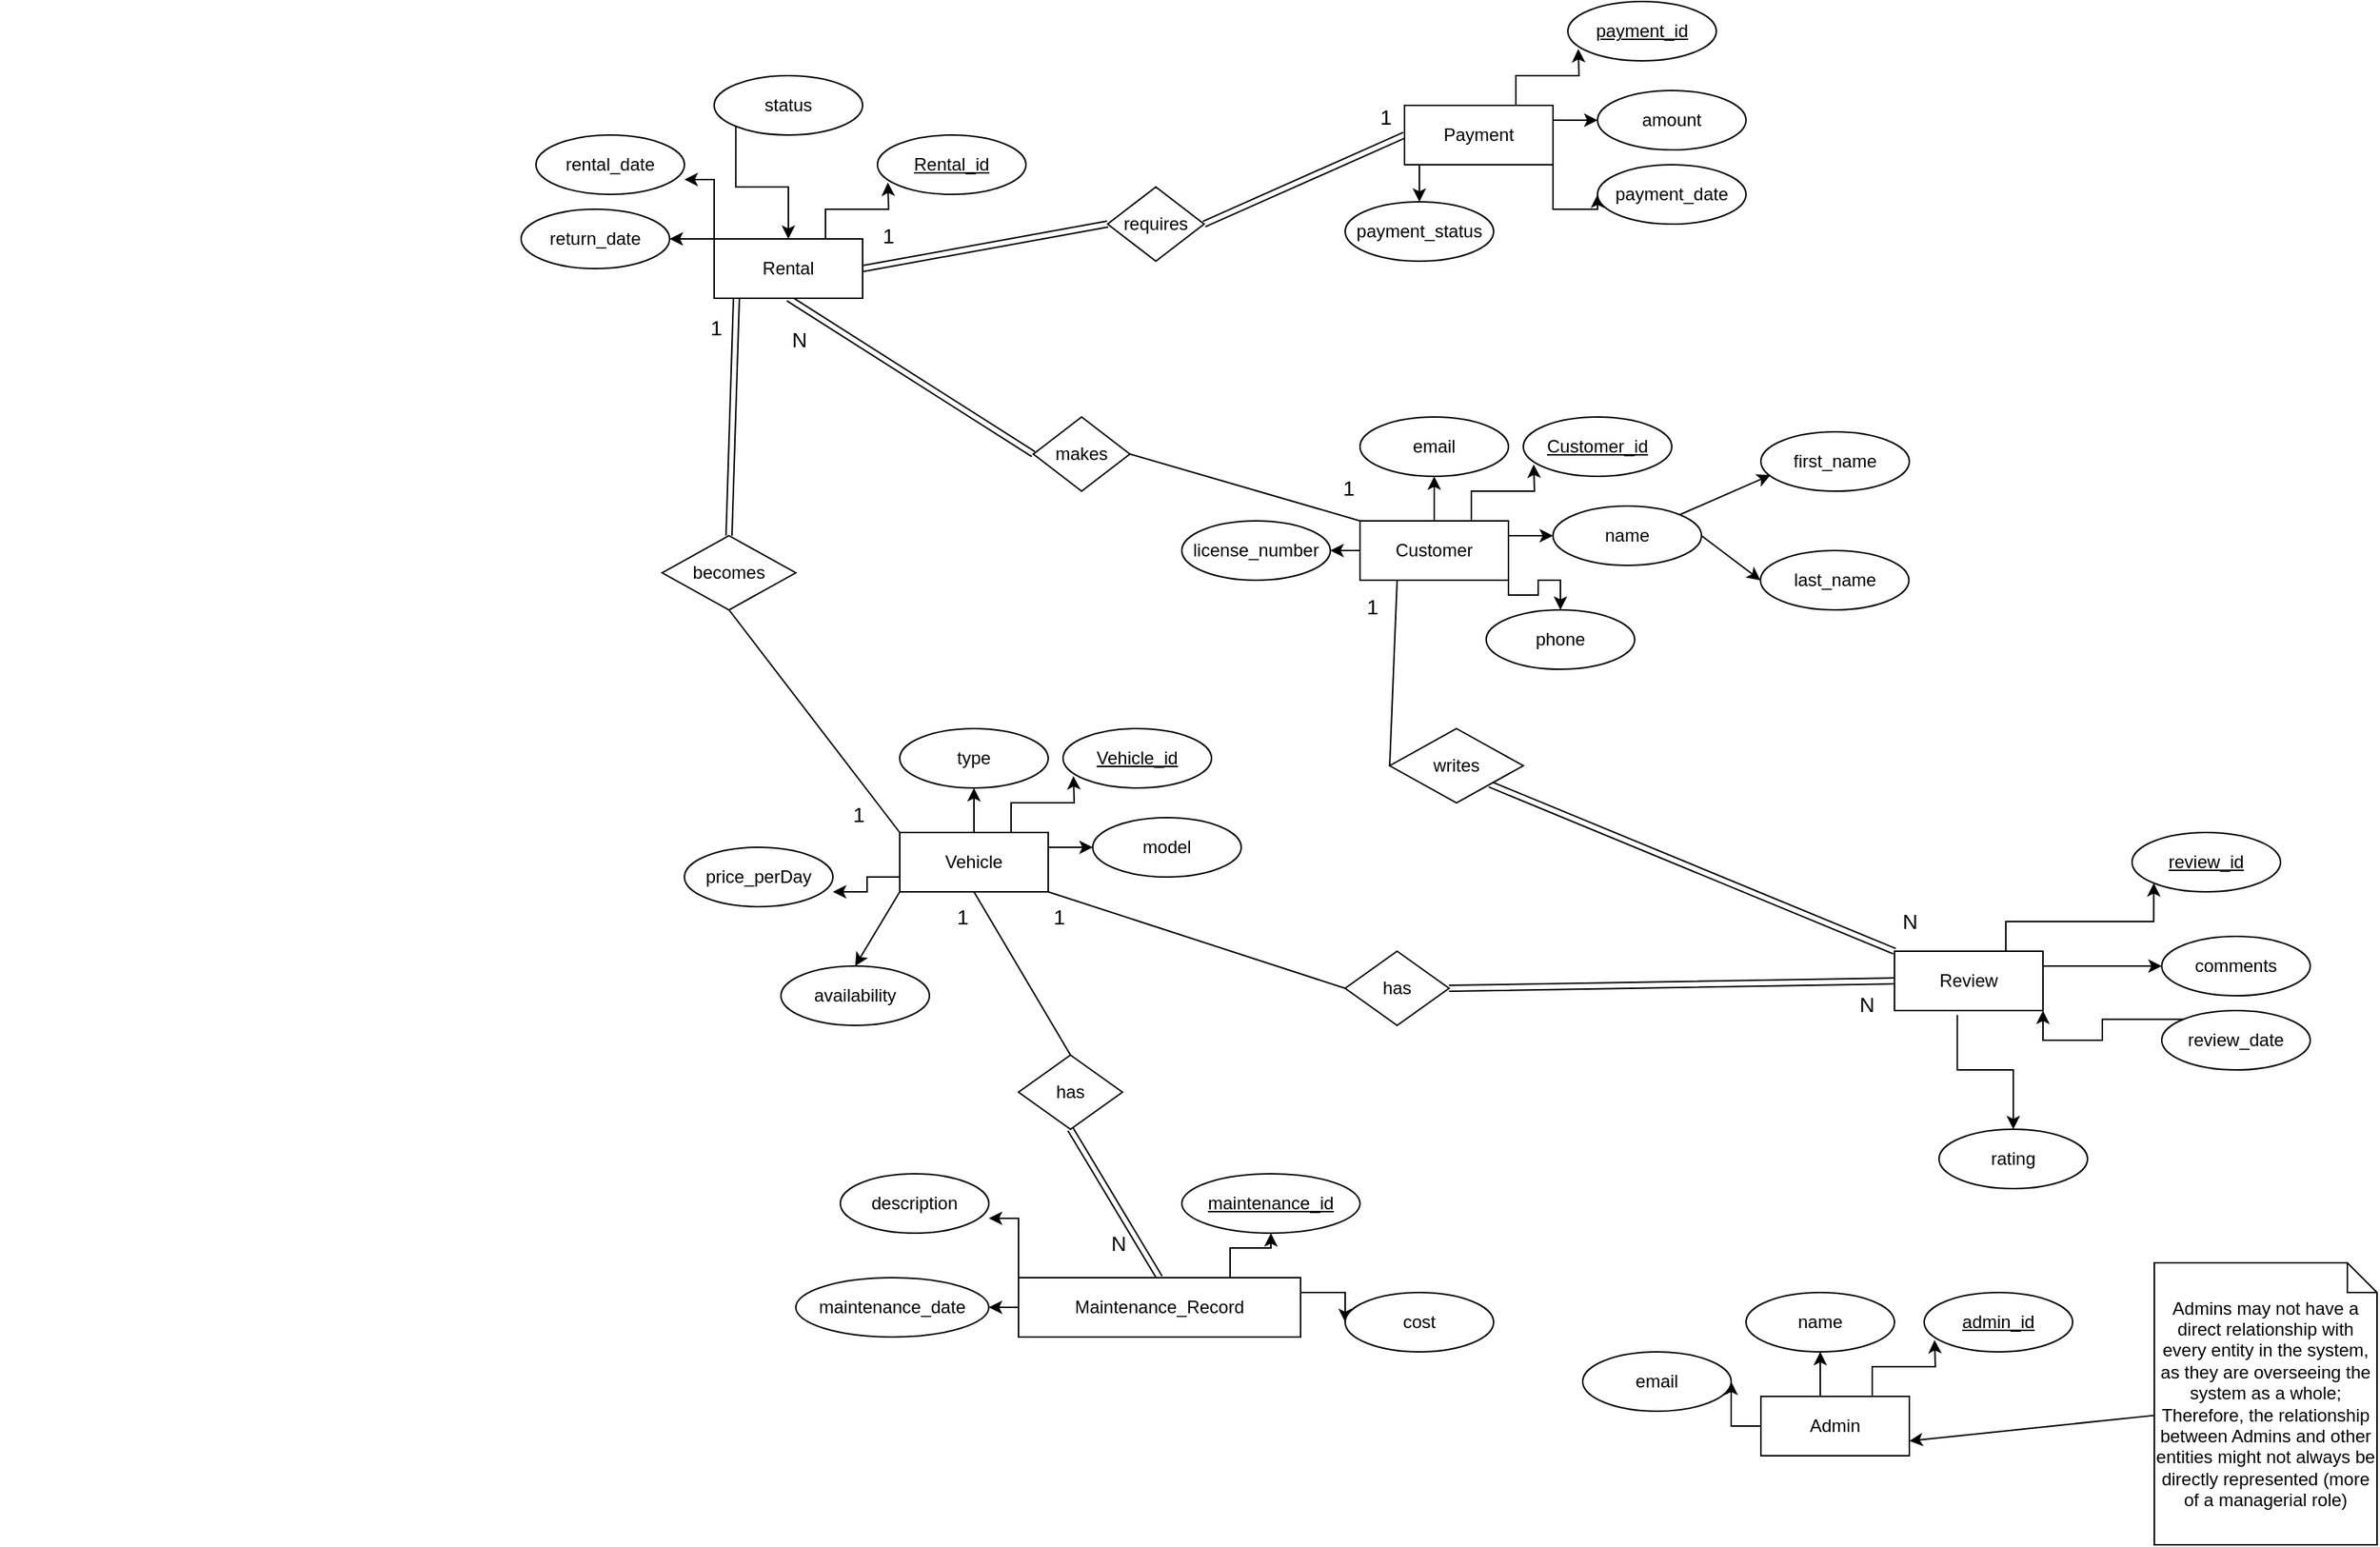 <mxfile version="26.1.1">
  <diagram name="Page-1" id="ABr5xjAA7cEfZj-Z7aBG">
    <mxGraphModel dx="4940" dy="1250" grid="1" gridSize="10" guides="1" tooltips="1" connect="1" arrows="1" fold="1" page="1" pageScale="1" pageWidth="850" pageHeight="1100" math="0" shadow="0">
      <root>
        <mxCell id="0" />
        <mxCell id="1" parent="0" />
        <mxCell id="zhDVDcsRZHDaqXmxdzjK-7" style="edgeStyle=orthogonalEdgeStyle;rounded=0;orthogonalLoop=1;jettySize=auto;html=1;exitX=0.5;exitY=0;exitDx=0;exitDy=0;entryX=0.5;entryY=1;entryDx=0;entryDy=0;" parent="1" source="zhDVDcsRZHDaqXmxdzjK-1" target="zhDVDcsRZHDaqXmxdzjK-6" edge="1">
          <mxGeometry relative="1" as="geometry" />
        </mxCell>
        <mxCell id="zhDVDcsRZHDaqXmxdzjK-15" style="edgeStyle=orthogonalEdgeStyle;rounded=0;orthogonalLoop=1;jettySize=auto;html=1;exitX=1;exitY=0.25;exitDx=0;exitDy=0;entryX=0;entryY=0.5;entryDx=0;entryDy=0;" parent="1" source="zhDVDcsRZHDaqXmxdzjK-1" target="zhDVDcsRZHDaqXmxdzjK-12" edge="1">
          <mxGeometry relative="1" as="geometry" />
        </mxCell>
        <mxCell id="zhDVDcsRZHDaqXmxdzjK-17" style="edgeStyle=orthogonalEdgeStyle;rounded=0;orthogonalLoop=1;jettySize=auto;html=1;exitX=0;exitY=0.5;exitDx=0;exitDy=0;entryX=1;entryY=0.5;entryDx=0;entryDy=0;" parent="1" source="zhDVDcsRZHDaqXmxdzjK-1" target="zhDVDcsRZHDaqXmxdzjK-11" edge="1">
          <mxGeometry relative="1" as="geometry" />
        </mxCell>
        <mxCell id="zhDVDcsRZHDaqXmxdzjK-120" style="edgeStyle=none;shape=link;rounded=0;orthogonalLoop=1;jettySize=auto;html=1;exitX=0;exitY=0.5;exitDx=0;exitDy=0;entryX=0.5;entryY=1;entryDx=0;entryDy=0;" parent="1" source="zhDVDcsRZHDaqXmxdzjK-119" target="zhDVDcsRZHDaqXmxdzjK-35" edge="1">
          <mxGeometry relative="1" as="geometry">
            <mxPoint x="-1125" y="362.5" as="sourcePoint" />
            <mxPoint x="-1305" y="317.5" as="targetPoint" />
          </mxGeometry>
        </mxCell>
        <mxCell id="F4mkgwglumCULatL_r5w-4" style="edgeStyle=orthogonalEdgeStyle;rounded=0;orthogonalLoop=1;jettySize=auto;html=1;exitX=1;exitY=1;exitDx=0;exitDy=0;entryX=0.5;entryY=0;entryDx=0;entryDy=0;" edge="1" parent="1" source="zhDVDcsRZHDaqXmxdzjK-1" target="zhDVDcsRZHDaqXmxdzjK-9">
          <mxGeometry relative="1" as="geometry">
            <Array as="points">
              <mxPoint x="-765" y="440" />
              <mxPoint x="-745" y="440" />
              <mxPoint x="-745" y="430" />
              <mxPoint x="-730" y="430" />
            </Array>
          </mxGeometry>
        </mxCell>
        <mxCell id="zhDVDcsRZHDaqXmxdzjK-1" value="Customer" style="whiteSpace=wrap;html=1;align=center;" parent="1" vertex="1">
          <mxGeometry x="-865" y="390" width="100" height="40" as="geometry" />
        </mxCell>
        <mxCell id="zhDVDcsRZHDaqXmxdzjK-6" value="email" style="ellipse;whiteSpace=wrap;html=1;align=center;" parent="1" vertex="1">
          <mxGeometry x="-865" y="320" width="100" height="40" as="geometry" />
        </mxCell>
        <mxCell id="zhDVDcsRZHDaqXmxdzjK-9" value="phone" style="ellipse;whiteSpace=wrap;html=1;align=center;" parent="1" vertex="1">
          <mxGeometry x="-780" y="450" width="100" height="40" as="geometry" />
        </mxCell>
        <mxCell id="zhDVDcsRZHDaqXmxdzjK-11" value="license_number" style="ellipse;whiteSpace=wrap;html=1;align=center;" parent="1" vertex="1">
          <mxGeometry x="-985" y="390" width="100" height="40" as="geometry" />
        </mxCell>
        <mxCell id="zhDVDcsRZHDaqXmxdzjK-160" style="rounded=0;orthogonalLoop=1;jettySize=auto;html=1;exitX=1;exitY=0.5;exitDx=0;exitDy=0;entryX=0;entryY=0.5;entryDx=0;entryDy=0;" parent="1" source="zhDVDcsRZHDaqXmxdzjK-12" target="zhDVDcsRZHDaqXmxdzjK-158" edge="1">
          <mxGeometry relative="1" as="geometry" />
        </mxCell>
        <mxCell id="zhDVDcsRZHDaqXmxdzjK-12" value="name" style="ellipse;whiteSpace=wrap;html=1;align=center;" parent="1" vertex="1">
          <mxGeometry x="-735" y="380" width="100" height="40" as="geometry" />
        </mxCell>
        <mxCell id="zhDVDcsRZHDaqXmxdzjK-14" style="edgeStyle=orthogonalEdgeStyle;rounded=0;orthogonalLoop=1;jettySize=auto;html=1;exitX=0.75;exitY=0;exitDx=0;exitDy=0;entryX=0.07;entryY=0.8;entryDx=0;entryDy=0;entryPerimeter=0;" parent="1" source="zhDVDcsRZHDaqXmxdzjK-1" edge="1">
          <mxGeometry relative="1" as="geometry">
            <mxPoint x="-748" y="352" as="targetPoint" />
          </mxGeometry>
        </mxCell>
        <mxCell id="zhDVDcsRZHDaqXmxdzjK-20" value="Customer_id" style="ellipse;whiteSpace=wrap;html=1;align=center;fontStyle=4;" parent="1" vertex="1">
          <mxGeometry x="-755" y="320" width="100" height="40" as="geometry" />
        </mxCell>
        <mxCell id="zhDVDcsRZHDaqXmxdzjK-21" style="edgeStyle=orthogonalEdgeStyle;rounded=0;orthogonalLoop=1;jettySize=auto;html=1;exitX=0.5;exitY=0;exitDx=0;exitDy=0;entryX=0.5;entryY=1;entryDx=0;entryDy=0;" parent="1" source="zhDVDcsRZHDaqXmxdzjK-24" target="zhDVDcsRZHDaqXmxdzjK-25" edge="1">
          <mxGeometry relative="1" as="geometry" />
        </mxCell>
        <mxCell id="zhDVDcsRZHDaqXmxdzjK-22" style="edgeStyle=orthogonalEdgeStyle;rounded=0;orthogonalLoop=1;jettySize=auto;html=1;exitX=1;exitY=0.25;exitDx=0;exitDy=0;entryX=0;entryY=0.5;entryDx=0;entryDy=0;" parent="1" source="zhDVDcsRZHDaqXmxdzjK-24" target="zhDVDcsRZHDaqXmxdzjK-28" edge="1">
          <mxGeometry relative="1" as="geometry" />
        </mxCell>
        <mxCell id="zhDVDcsRZHDaqXmxdzjK-149" style="edgeStyle=none;rounded=0;orthogonalLoop=1;jettySize=auto;html=1;exitX=0;exitY=1;exitDx=0;exitDy=0;entryX=0.5;entryY=0;entryDx=0;entryDy=0;" parent="1" source="zhDVDcsRZHDaqXmxdzjK-24" target="zhDVDcsRZHDaqXmxdzjK-27" edge="1">
          <mxGeometry relative="1" as="geometry" />
        </mxCell>
        <mxCell id="zhDVDcsRZHDaqXmxdzjK-24" value="Vehicle" style="whiteSpace=wrap;html=1;align=center;" parent="1" vertex="1">
          <mxGeometry x="-1175" y="600" width="100" height="40" as="geometry" />
        </mxCell>
        <mxCell id="zhDVDcsRZHDaqXmxdzjK-25" value="type" style="ellipse;whiteSpace=wrap;html=1;align=center;" parent="1" vertex="1">
          <mxGeometry x="-1175" y="530" width="100" height="40" as="geometry" />
        </mxCell>
        <mxCell id="zhDVDcsRZHDaqXmxdzjK-26" value="price_perDay" style="ellipse;whiteSpace=wrap;html=1;align=center;" parent="1" vertex="1">
          <mxGeometry x="-1320" y="610" width="100" height="40" as="geometry" />
        </mxCell>
        <mxCell id="zhDVDcsRZHDaqXmxdzjK-27" value="availability" style="ellipse;whiteSpace=wrap;html=1;align=center;" parent="1" vertex="1">
          <mxGeometry x="-1255" y="690" width="100" height="40" as="geometry" />
        </mxCell>
        <mxCell id="zhDVDcsRZHDaqXmxdzjK-28" value="model" style="ellipse;whiteSpace=wrap;html=1;align=center;" parent="1" vertex="1">
          <mxGeometry x="-1045" y="590" width="100" height="40" as="geometry" />
        </mxCell>
        <mxCell id="zhDVDcsRZHDaqXmxdzjK-29" style="edgeStyle=orthogonalEdgeStyle;rounded=0;orthogonalLoop=1;jettySize=auto;html=1;exitX=0.75;exitY=0;exitDx=0;exitDy=0;entryX=0.07;entryY=0.8;entryDx=0;entryDy=0;entryPerimeter=0;" parent="1" source="zhDVDcsRZHDaqXmxdzjK-24" edge="1">
          <mxGeometry relative="1" as="geometry">
            <mxPoint x="-1058" y="562" as="targetPoint" />
          </mxGeometry>
        </mxCell>
        <mxCell id="zhDVDcsRZHDaqXmxdzjK-30" style="edgeStyle=orthogonalEdgeStyle;rounded=0;orthogonalLoop=1;jettySize=auto;html=1;entryX=1;entryY=0.75;entryDx=0;entryDy=0;entryPerimeter=0;" parent="1" target="zhDVDcsRZHDaqXmxdzjK-26" edge="1">
          <mxGeometry relative="1" as="geometry">
            <mxPoint x="-1175" y="630" as="sourcePoint" />
            <Array as="points">
              <mxPoint x="-1175" y="630" />
              <mxPoint x="-1197" y="630" />
              <mxPoint x="-1197" y="640" />
            </Array>
          </mxGeometry>
        </mxCell>
        <mxCell id="zhDVDcsRZHDaqXmxdzjK-31" value="Vehicle_id" style="ellipse;whiteSpace=wrap;html=1;align=center;fontStyle=4;" parent="1" vertex="1">
          <mxGeometry x="-1065" y="530" width="100" height="40" as="geometry" />
        </mxCell>
        <mxCell id="zhDVDcsRZHDaqXmxdzjK-34" style="edgeStyle=orthogonalEdgeStyle;rounded=0;orthogonalLoop=1;jettySize=auto;html=1;exitX=0;exitY=0;exitDx=0;exitDy=0;entryX=1;entryY=0.5;entryDx=0;entryDy=0;" parent="1" source="zhDVDcsRZHDaqXmxdzjK-35" target="zhDVDcsRZHDaqXmxdzjK-38" edge="1">
          <mxGeometry relative="1" as="geometry" />
        </mxCell>
        <mxCell id="zhDVDcsRZHDaqXmxdzjK-35" value="Rental" style="whiteSpace=wrap;html=1;align=center;" parent="1" vertex="1">
          <mxGeometry x="-1300" y="200" width="100" height="40" as="geometry" />
        </mxCell>
        <mxCell id="zhDVDcsRZHDaqXmxdzjK-37" value="rental_date" style="ellipse;whiteSpace=wrap;html=1;align=center;" parent="1" vertex="1">
          <mxGeometry x="-1420" y="130" width="100" height="40" as="geometry" />
        </mxCell>
        <mxCell id="zhDVDcsRZHDaqXmxdzjK-38" value="return_date" style="ellipse;whiteSpace=wrap;html=1;align=center;" parent="1" vertex="1">
          <mxGeometry x="-1430" y="180" width="100" height="40" as="geometry" />
        </mxCell>
        <mxCell id="zhDVDcsRZHDaqXmxdzjK-40" style="edgeStyle=orthogonalEdgeStyle;rounded=0;orthogonalLoop=1;jettySize=auto;html=1;exitX=0.75;exitY=0;exitDx=0;exitDy=0;entryX=0.07;entryY=0.8;entryDx=0;entryDy=0;entryPerimeter=0;" parent="1" source="zhDVDcsRZHDaqXmxdzjK-35" edge="1">
          <mxGeometry relative="1" as="geometry">
            <mxPoint x="-1183" y="162" as="targetPoint" />
          </mxGeometry>
        </mxCell>
        <mxCell id="zhDVDcsRZHDaqXmxdzjK-41" style="edgeStyle=orthogonalEdgeStyle;rounded=0;orthogonalLoop=1;jettySize=auto;html=1;exitX=0;exitY=0;exitDx=0;exitDy=0;entryX=1;entryY=0.75;entryDx=0;entryDy=0;entryPerimeter=0;" parent="1" source="zhDVDcsRZHDaqXmxdzjK-35" target="zhDVDcsRZHDaqXmxdzjK-37" edge="1">
          <mxGeometry relative="1" as="geometry" />
        </mxCell>
        <mxCell id="zhDVDcsRZHDaqXmxdzjK-42" value="Rental&lt;span style=&quot;background-color: transparent; color: light-dark(rgb(0, 0, 0), rgb(255, 255, 255));&quot;&gt;_id&lt;/span&gt;" style="ellipse;whiteSpace=wrap;html=1;align=center;fontStyle=4;" parent="1" vertex="1">
          <mxGeometry x="-1190" y="130" width="100" height="40" as="geometry" />
        </mxCell>
        <mxCell id="zhDVDcsRZHDaqXmxdzjK-44" style="edgeStyle=orthogonalEdgeStyle;rounded=0;orthogonalLoop=1;jettySize=auto;html=1;exitX=0;exitY=0;exitDx=0;exitDy=0;entryX=0.5;entryY=0;entryDx=0;entryDy=0;" parent="1" source="zhDVDcsRZHDaqXmxdzjK-43" target="zhDVDcsRZHDaqXmxdzjK-35" edge="1">
          <mxGeometry relative="1" as="geometry" />
        </mxCell>
        <mxCell id="zhDVDcsRZHDaqXmxdzjK-43" value="status" style="ellipse;whiteSpace=wrap;html=1;align=center;" parent="1" vertex="1">
          <mxGeometry x="-1300" y="90" width="100" height="40" as="geometry" />
        </mxCell>
        <mxCell id="zhDVDcsRZHDaqXmxdzjK-47" style="edgeStyle=orthogonalEdgeStyle;rounded=0;orthogonalLoop=1;jettySize=auto;html=1;exitX=1;exitY=0.25;exitDx=0;exitDy=0;entryX=0;entryY=0.5;entryDx=0;entryDy=0;" parent="1" source="zhDVDcsRZHDaqXmxdzjK-49" target="zhDVDcsRZHDaqXmxdzjK-53" edge="1">
          <mxGeometry relative="1" as="geometry" />
        </mxCell>
        <mxCell id="zhDVDcsRZHDaqXmxdzjK-48" style="edgeStyle=orthogonalEdgeStyle;rounded=0;orthogonalLoop=1;jettySize=auto;html=1;exitX=1;exitY=1;exitDx=0;exitDy=0;entryX=0;entryY=0.5;entryDx=0;entryDy=0;" parent="1" source="zhDVDcsRZHDaqXmxdzjK-49" target="zhDVDcsRZHDaqXmxdzjK-52" edge="1">
          <mxGeometry relative="1" as="geometry">
            <Array as="points">
              <mxPoint x="-735" y="180" />
              <mxPoint x="-705" y="180" />
            </Array>
          </mxGeometry>
        </mxCell>
        <mxCell id="zhDVDcsRZHDaqXmxdzjK-139" style="edgeStyle=none;shape=link;rounded=0;orthogonalLoop=1;jettySize=auto;html=1;exitX=0;exitY=0.5;exitDx=0;exitDy=0;entryX=1;entryY=0.5;entryDx=0;entryDy=0;" parent="1" source="zhDVDcsRZHDaqXmxdzjK-49" target="zhDVDcsRZHDaqXmxdzjK-138" edge="1">
          <mxGeometry relative="1" as="geometry" />
        </mxCell>
        <mxCell id="zhDVDcsRZHDaqXmxdzjK-49" value="Payment" style="whiteSpace=wrap;html=1;align=center;" parent="1" vertex="1">
          <mxGeometry x="-835" y="110" width="100" height="40" as="geometry" />
        </mxCell>
        <mxCell id="zhDVDcsRZHDaqXmxdzjK-51" value="payment_status" style="ellipse;whiteSpace=wrap;html=1;align=center;" parent="1" vertex="1">
          <mxGeometry x="-875" y="175" width="100" height="40" as="geometry" />
        </mxCell>
        <mxCell id="zhDVDcsRZHDaqXmxdzjK-52" value="payment_date" style="ellipse;whiteSpace=wrap;html=1;align=center;" parent="1" vertex="1">
          <mxGeometry x="-705" y="150" width="100" height="40" as="geometry" />
        </mxCell>
        <mxCell id="zhDVDcsRZHDaqXmxdzjK-53" value="amount" style="ellipse;whiteSpace=wrap;html=1;align=center;" parent="1" vertex="1">
          <mxGeometry x="-705" y="100" width="100" height="40" as="geometry" />
        </mxCell>
        <mxCell id="zhDVDcsRZHDaqXmxdzjK-54" style="edgeStyle=orthogonalEdgeStyle;rounded=0;orthogonalLoop=1;jettySize=auto;html=1;exitX=0.75;exitY=0;exitDx=0;exitDy=0;entryX=0.07;entryY=0.8;entryDx=0;entryDy=0;entryPerimeter=0;" parent="1" source="zhDVDcsRZHDaqXmxdzjK-49" edge="1">
          <mxGeometry relative="1" as="geometry">
            <mxPoint x="-718" y="72" as="targetPoint" />
          </mxGeometry>
        </mxCell>
        <mxCell id="zhDVDcsRZHDaqXmxdzjK-55" style="edgeStyle=orthogonalEdgeStyle;rounded=0;orthogonalLoop=1;jettySize=auto;html=1;exitX=0.25;exitY=1;exitDx=0;exitDy=0;entryX=0.5;entryY=0;entryDx=0;entryDy=0;" parent="1" source="zhDVDcsRZHDaqXmxdzjK-49" target="zhDVDcsRZHDaqXmxdzjK-51" edge="1">
          <mxGeometry relative="1" as="geometry" />
        </mxCell>
        <mxCell id="zhDVDcsRZHDaqXmxdzjK-56" value="payment_id" style="ellipse;whiteSpace=wrap;html=1;align=center;fontStyle=4;" parent="1" vertex="1">
          <mxGeometry x="-725" y="40" width="100" height="40" as="geometry" />
        </mxCell>
        <mxCell id="zhDVDcsRZHDaqXmxdzjK-58" style="edgeStyle=orthogonalEdgeStyle;rounded=0;orthogonalLoop=1;jettySize=auto;html=1;exitX=1;exitY=0.25;exitDx=0;exitDy=0;entryX=0;entryY=0.5;entryDx=0;entryDy=0;" parent="1" source="zhDVDcsRZHDaqXmxdzjK-60" target="zhDVDcsRZHDaqXmxdzjK-64" edge="1">
          <mxGeometry relative="1" as="geometry" />
        </mxCell>
        <mxCell id="zhDVDcsRZHDaqXmxdzjK-59" style="edgeStyle=orthogonalEdgeStyle;rounded=0;orthogonalLoop=1;jettySize=auto;html=1;entryX=0.5;entryY=0;entryDx=0;entryDy=0;exitX=0.423;exitY=1.075;exitDx=0;exitDy=0;exitPerimeter=0;" parent="1" source="zhDVDcsRZHDaqXmxdzjK-60" target="zhDVDcsRZHDaqXmxdzjK-63" edge="1">
          <mxGeometry relative="1" as="geometry">
            <mxPoint x="-455" y="740" as="sourcePoint" />
          </mxGeometry>
        </mxCell>
        <mxCell id="zhDVDcsRZHDaqXmxdzjK-60" value="Review" style="whiteSpace=wrap;html=1;align=center;" parent="1" vertex="1">
          <mxGeometry x="-505" y="680" width="100" height="40" as="geometry" />
        </mxCell>
        <mxCell id="zhDVDcsRZHDaqXmxdzjK-63" value="rating" style="ellipse;whiteSpace=wrap;html=1;align=center;" parent="1" vertex="1">
          <mxGeometry x="-475" y="800" width="100" height="40" as="geometry" />
        </mxCell>
        <mxCell id="zhDVDcsRZHDaqXmxdzjK-64" value="comments" style="ellipse;whiteSpace=wrap;html=1;align=center;" parent="1" vertex="1">
          <mxGeometry x="-325" y="670" width="100" height="40" as="geometry" />
        </mxCell>
        <mxCell id="zhDVDcsRZHDaqXmxdzjK-65" style="edgeStyle=orthogonalEdgeStyle;rounded=0;orthogonalLoop=1;jettySize=auto;html=1;exitX=0.75;exitY=0;exitDx=0;exitDy=0;entryX=0;entryY=1;entryDx=0;entryDy=0;" parent="1" source="zhDVDcsRZHDaqXmxdzjK-60" target="zhDVDcsRZHDaqXmxdzjK-67" edge="1">
          <mxGeometry relative="1" as="geometry">
            <mxPoint x="-355" y="642" as="targetPoint" />
          </mxGeometry>
        </mxCell>
        <mxCell id="zhDVDcsRZHDaqXmxdzjK-67" value="review&lt;span style=&quot;background-color: transparent; color: light-dark(rgb(0, 0, 0), rgb(255, 255, 255));&quot;&gt;_id&lt;/span&gt;" style="ellipse;whiteSpace=wrap;html=1;align=center;fontStyle=4;" parent="1" vertex="1">
          <mxGeometry x="-345" y="600" width="100" height="40" as="geometry" />
        </mxCell>
        <mxCell id="zhDVDcsRZHDaqXmxdzjK-68" style="edgeStyle=orthogonalEdgeStyle;rounded=0;orthogonalLoop=1;jettySize=auto;html=1;exitX=0;exitY=0;exitDx=0;exitDy=0;entryX=1;entryY=1;entryDx=0;entryDy=0;" parent="1" source="zhDVDcsRZHDaqXmxdzjK-69" target="zhDVDcsRZHDaqXmxdzjK-60" edge="1">
          <mxGeometry relative="1" as="geometry" />
        </mxCell>
        <mxCell id="zhDVDcsRZHDaqXmxdzjK-69" value="review_date" style="ellipse;whiteSpace=wrap;html=1;align=center;" parent="1" vertex="1">
          <mxGeometry x="-325" y="720" width="100" height="40" as="geometry" />
        </mxCell>
        <mxCell id="zhDVDcsRZHDaqXmxdzjK-71" style="edgeStyle=orthogonalEdgeStyle;rounded=0;orthogonalLoop=1;jettySize=auto;html=1;exitX=1;exitY=0.25;exitDx=0;exitDy=0;entryX=0;entryY=0.5;entryDx=0;entryDy=0;" parent="1" source="zhDVDcsRZHDaqXmxdzjK-73" target="zhDVDcsRZHDaqXmxdzjK-77" edge="1">
          <mxGeometry relative="1" as="geometry" />
        </mxCell>
        <mxCell id="zhDVDcsRZHDaqXmxdzjK-72" style="edgeStyle=orthogonalEdgeStyle;rounded=0;orthogonalLoop=1;jettySize=auto;html=1;exitX=0;exitY=0.5;exitDx=0;exitDy=0;entryX=1;entryY=0.5;entryDx=0;entryDy=0;" parent="1" source="zhDVDcsRZHDaqXmxdzjK-73" target="zhDVDcsRZHDaqXmxdzjK-76" edge="1">
          <mxGeometry relative="1" as="geometry" />
        </mxCell>
        <mxCell id="zhDVDcsRZHDaqXmxdzjK-147" style="edgeStyle=none;shape=link;rounded=0;orthogonalLoop=1;jettySize=auto;html=1;exitX=0.5;exitY=0;exitDx=0;exitDy=0;entryX=0.5;entryY=1;entryDx=0;entryDy=0;" parent="1" source="zhDVDcsRZHDaqXmxdzjK-73" target="zhDVDcsRZHDaqXmxdzjK-146" edge="1">
          <mxGeometry relative="1" as="geometry" />
        </mxCell>
        <mxCell id="zhDVDcsRZHDaqXmxdzjK-73" value="Maintenance_Record" style="whiteSpace=wrap;html=1;align=center;" parent="1" vertex="1">
          <mxGeometry x="-1095" y="900" width="190" height="40" as="geometry" />
        </mxCell>
        <mxCell id="zhDVDcsRZHDaqXmxdzjK-75" value="description" style="ellipse;whiteSpace=wrap;html=1;align=center;" parent="1" vertex="1">
          <mxGeometry x="-1215" y="830" width="100" height="40" as="geometry" />
        </mxCell>
        <mxCell id="zhDVDcsRZHDaqXmxdzjK-76" value="maintenance_date" style="ellipse;whiteSpace=wrap;html=1;align=center;" parent="1" vertex="1">
          <mxGeometry x="-1245" y="900" width="130" height="40" as="geometry" />
        </mxCell>
        <mxCell id="zhDVDcsRZHDaqXmxdzjK-77" value="cost" style="ellipse;whiteSpace=wrap;html=1;align=center;" parent="1" vertex="1">
          <mxGeometry x="-875" y="910" width="100" height="40" as="geometry" />
        </mxCell>
        <mxCell id="zhDVDcsRZHDaqXmxdzjK-78" style="edgeStyle=orthogonalEdgeStyle;rounded=0;orthogonalLoop=1;jettySize=auto;html=1;exitX=0.75;exitY=0;exitDx=0;exitDy=0;entryX=0.5;entryY=1;entryDx=0;entryDy=0;" parent="1" source="zhDVDcsRZHDaqXmxdzjK-73" target="zhDVDcsRZHDaqXmxdzjK-80" edge="1">
          <mxGeometry relative="1" as="geometry">
            <mxPoint x="-978" y="862" as="targetPoint" />
          </mxGeometry>
        </mxCell>
        <mxCell id="zhDVDcsRZHDaqXmxdzjK-79" style="edgeStyle=orthogonalEdgeStyle;rounded=0;orthogonalLoop=1;jettySize=auto;html=1;exitX=0;exitY=0;exitDx=0;exitDy=0;entryX=1;entryY=0.75;entryDx=0;entryDy=0;entryPerimeter=0;" parent="1" source="zhDVDcsRZHDaqXmxdzjK-73" target="zhDVDcsRZHDaqXmxdzjK-75" edge="1">
          <mxGeometry relative="1" as="geometry" />
        </mxCell>
        <mxCell id="zhDVDcsRZHDaqXmxdzjK-80" value="maintenance_id" style="ellipse;whiteSpace=wrap;html=1;align=center;fontStyle=4;" parent="1" vertex="1">
          <mxGeometry x="-985" y="830" width="120" height="40" as="geometry" />
        </mxCell>
        <mxCell id="zhDVDcsRZHDaqXmxdzjK-81" style="edgeStyle=orthogonalEdgeStyle;rounded=0;orthogonalLoop=1;jettySize=auto;html=1;exitX=0.5;exitY=0;exitDx=0;exitDy=0;entryX=0.5;entryY=1;entryDx=0;entryDy=0;" parent="1" source="zhDVDcsRZHDaqXmxdzjK-84" target="zhDVDcsRZHDaqXmxdzjK-85" edge="1">
          <mxGeometry relative="1" as="geometry" />
        </mxCell>
        <mxCell id="zhDVDcsRZHDaqXmxdzjK-83" style="edgeStyle=orthogonalEdgeStyle;rounded=0;orthogonalLoop=1;jettySize=auto;html=1;exitX=0;exitY=0.5;exitDx=0;exitDy=0;entryX=1;entryY=0.5;entryDx=0;entryDy=0;" parent="1" source="zhDVDcsRZHDaqXmxdzjK-84" target="zhDVDcsRZHDaqXmxdzjK-87" edge="1">
          <mxGeometry relative="1" as="geometry" />
        </mxCell>
        <mxCell id="zhDVDcsRZHDaqXmxdzjK-84" value="Admin" style="whiteSpace=wrap;html=1;align=center;" parent="1" vertex="1">
          <mxGeometry x="-595" y="980" width="100" height="40" as="geometry" />
        </mxCell>
        <mxCell id="zhDVDcsRZHDaqXmxdzjK-85" value="name" style="ellipse;whiteSpace=wrap;html=1;align=center;" parent="1" vertex="1">
          <mxGeometry x="-605" y="910" width="100" height="40" as="geometry" />
        </mxCell>
        <mxCell id="zhDVDcsRZHDaqXmxdzjK-87" value="email" style="ellipse;whiteSpace=wrap;html=1;align=center;" parent="1" vertex="1">
          <mxGeometry x="-715" y="950" width="100" height="40" as="geometry" />
        </mxCell>
        <mxCell id="zhDVDcsRZHDaqXmxdzjK-89" style="edgeStyle=orthogonalEdgeStyle;rounded=0;orthogonalLoop=1;jettySize=auto;html=1;exitX=0.75;exitY=0;exitDx=0;exitDy=0;entryX=0.07;entryY=0.8;entryDx=0;entryDy=0;entryPerimeter=0;" parent="1" source="zhDVDcsRZHDaqXmxdzjK-84" edge="1">
          <mxGeometry relative="1" as="geometry">
            <mxPoint x="-478" y="942" as="targetPoint" />
          </mxGeometry>
        </mxCell>
        <mxCell id="zhDVDcsRZHDaqXmxdzjK-91" value="admin_id" style="ellipse;whiteSpace=wrap;html=1;align=center;fontStyle=4;" parent="1" vertex="1">
          <mxGeometry x="-485" y="910" width="100" height="40" as="geometry" />
        </mxCell>
        <mxCell id="zhDVDcsRZHDaqXmxdzjK-96" value="" style="endArrow=none;html=1;rounded=0;exitX=1;exitY=1;exitDx=0;exitDy=0;shape=link;entryX=0;entryY=0;entryDx=0;entryDy=0;" parent="1" source="zhDVDcsRZHDaqXmxdzjK-97" target="zhDVDcsRZHDaqXmxdzjK-60" edge="1">
          <mxGeometry relative="1" as="geometry">
            <mxPoint x="-845.0" y="470.43" as="sourcePoint" />
            <mxPoint x="-553.9" y="679.999" as="targetPoint" />
          </mxGeometry>
        </mxCell>
        <mxCell id="zhDVDcsRZHDaqXmxdzjK-97" value="writes" style="shape=rhombus;perimeter=rhombusPerimeter;whiteSpace=wrap;html=1;align=center;" parent="1" vertex="1">
          <mxGeometry x="-845" y="530" width="90" height="50" as="geometry" />
        </mxCell>
        <mxCell id="zhDVDcsRZHDaqXmxdzjK-103" value="" style="endArrow=none;html=1;rounded=0;exitX=0.25;exitY=1;exitDx=0;exitDy=0;entryX=0;entryY=0.5;entryDx=0;entryDy=0;" parent="1" source="zhDVDcsRZHDaqXmxdzjK-1" target="zhDVDcsRZHDaqXmxdzjK-97" edge="1">
          <mxGeometry relative="1" as="geometry">
            <mxPoint x="-895" y="402.64" as="sourcePoint" />
            <mxPoint x="-572.5" y="517.355" as="targetPoint" />
          </mxGeometry>
        </mxCell>
        <mxCell id="zhDVDcsRZHDaqXmxdzjK-112" value="&lt;font style=&quot;font-size: 14px;&quot;&gt;N&lt;/font&gt;" style="edgeLabel;html=1;align=center;verticalAlign=middle;resizable=0;points=[];" parent="1" vertex="1" connectable="0">
          <mxGeometry x="-495.292" y="660.247" as="geometry" />
        </mxCell>
        <mxCell id="zhDVDcsRZHDaqXmxdzjK-113" value="" style="endArrow=none;html=1;rounded=0;exitX=1;exitY=1;exitDx=0;exitDy=0;entryX=0;entryY=0.5;entryDx=0;entryDy=0;" parent="1" source="zhDVDcsRZHDaqXmxdzjK-24" target="zhDVDcsRZHDaqXmxdzjK-114" edge="1">
          <mxGeometry relative="1" as="geometry">
            <mxPoint x="-825" y="699.44" as="sourcePoint" />
            <mxPoint x="-805" y="680" as="targetPoint" />
          </mxGeometry>
        </mxCell>
        <mxCell id="zhDVDcsRZHDaqXmxdzjK-114" value="has" style="shape=rhombus;perimeter=rhombusPerimeter;whiteSpace=wrap;html=1;align=center;" parent="1" vertex="1">
          <mxGeometry x="-875" y="680" width="70" height="50" as="geometry" />
        </mxCell>
        <mxCell id="zhDVDcsRZHDaqXmxdzjK-117" value="&lt;font style=&quot;font-size: 14px;&quot;&gt;1&lt;/font&gt;" style="edgeLabel;html=1;align=center;verticalAlign=middle;resizable=0;points=[];" parent="1" vertex="1" connectable="0">
          <mxGeometry x="-1290.002" y="269.997" as="geometry">
            <mxPoint x="-9" y="-10" as="offset" />
          </mxGeometry>
        </mxCell>
        <mxCell id="zhDVDcsRZHDaqXmxdzjK-118" value="&lt;font style=&quot;font-size: 14px;&quot;&gt;N&lt;/font&gt;" style="edgeLabel;html=1;align=center;verticalAlign=middle;resizable=0;points=[];" parent="1" vertex="1" connectable="0">
          <mxGeometry x="-1065.002" y="699.997" as="geometry">
            <mxPoint x="541" y="16" as="offset" />
          </mxGeometry>
        </mxCell>
        <mxCell id="zhDVDcsRZHDaqXmxdzjK-119" value="makes" style="shape=rhombus;perimeter=rhombusPerimeter;whiteSpace=wrap;html=1;align=center;" parent="1" vertex="1">
          <mxGeometry x="-1085" y="320" width="65" height="50" as="geometry" />
        </mxCell>
        <mxCell id="zhDVDcsRZHDaqXmxdzjK-121" value="" style="endArrow=none;html=1;rounded=0;entryX=1;entryY=0.5;entryDx=0;entryDy=0;exitX=0;exitY=0;exitDx=0;exitDy=0;" parent="1" source="zhDVDcsRZHDaqXmxdzjK-1" target="zhDVDcsRZHDaqXmxdzjK-119" edge="1">
          <mxGeometry relative="1" as="geometry">
            <mxPoint x="-880" y="452.5" as="sourcePoint" />
            <mxPoint x="-1020" y="347.5" as="targetPoint" />
          </mxGeometry>
        </mxCell>
        <mxCell id="zhDVDcsRZHDaqXmxdzjK-123" value="&lt;font style=&quot;font-size: 14px;&quot;&gt;1&lt;/font&gt;" style="edgeLabel;html=1;align=center;verticalAlign=middle;resizable=0;points=[];" parent="1" vertex="1" connectable="0">
          <mxGeometry x="-1085.002" y="369.997" as="geometry">
            <mxPoint x="17" y="287" as="offset" />
          </mxGeometry>
        </mxCell>
        <mxCell id="zhDVDcsRZHDaqXmxdzjK-124" value="" style="endArrow=none;html=1;rounded=0;exitX=1;exitY=0.5;exitDx=0;exitDy=0;shape=link;entryX=0;entryY=0.5;entryDx=0;entryDy=0;" parent="1" source="zhDVDcsRZHDaqXmxdzjK-114" target="zhDVDcsRZHDaqXmxdzjK-60" edge="1">
          <mxGeometry relative="1" as="geometry">
            <mxPoint x="-817.29" y="764" as="sourcePoint" />
            <mxPoint x="-495.29" y="876" as="targetPoint" />
          </mxGeometry>
        </mxCell>
        <mxCell id="zhDVDcsRZHDaqXmxdzjK-127" value="becomes" style="shape=rhombus;perimeter=rhombusPerimeter;whiteSpace=wrap;html=1;align=center;" parent="1" vertex="1">
          <mxGeometry x="-1335" y="400" width="90" height="50" as="geometry" />
        </mxCell>
        <mxCell id="zhDVDcsRZHDaqXmxdzjK-130" style="edgeStyle=none;shape=link;rounded=0;orthogonalLoop=1;jettySize=auto;html=1;exitX=0.5;exitY=0;exitDx=0;exitDy=0;entryX=0.15;entryY=1;entryDx=0;entryDy=0;entryPerimeter=0;" parent="1" source="zhDVDcsRZHDaqXmxdzjK-127" target="zhDVDcsRZHDaqXmxdzjK-35" edge="1">
          <mxGeometry relative="1" as="geometry" />
        </mxCell>
        <mxCell id="zhDVDcsRZHDaqXmxdzjK-133" value="&lt;span style=&quot;font-size: 14px;&quot;&gt;1&lt;/span&gt;" style="edgeLabel;html=1;align=center;verticalAlign=middle;resizable=0;points=[];" parent="1" vertex="1" connectable="0">
          <mxGeometry x="-1740.002" y="699.997" as="geometry">
            <mxPoint x="537" y="-112" as="offset" />
          </mxGeometry>
        </mxCell>
        <mxCell id="zhDVDcsRZHDaqXmxdzjK-134" value="" style="endArrow=none;html=1;rounded=0;exitX=0.5;exitY=1;exitDx=0;exitDy=0;entryX=0;entryY=0;entryDx=0;entryDy=0;" parent="1" source="zhDVDcsRZHDaqXmxdzjK-127" target="zhDVDcsRZHDaqXmxdzjK-24" edge="1">
          <mxGeometry relative="1" as="geometry">
            <mxPoint x="-1015" y="440" as="sourcePoint" />
            <mxPoint x="-855" y="440" as="targetPoint" />
          </mxGeometry>
        </mxCell>
        <mxCell id="zhDVDcsRZHDaqXmxdzjK-140" style="edgeStyle=none;shape=link;rounded=0;orthogonalLoop=1;jettySize=auto;html=1;exitX=0;exitY=0.5;exitDx=0;exitDy=0;entryX=1;entryY=0.5;entryDx=0;entryDy=0;" parent="1" source="zhDVDcsRZHDaqXmxdzjK-138" target="zhDVDcsRZHDaqXmxdzjK-35" edge="1">
          <mxGeometry relative="1" as="geometry" />
        </mxCell>
        <mxCell id="zhDVDcsRZHDaqXmxdzjK-138" value="requires" style="shape=rhombus;perimeter=rhombusPerimeter;whiteSpace=wrap;html=1;align=center;" parent="1" vertex="1">
          <mxGeometry x="-1035" y="165" width="65" height="50" as="geometry" />
        </mxCell>
        <mxCell id="zhDVDcsRZHDaqXmxdzjK-141" value="&lt;font style=&quot;font-size: 14px;&quot;&gt;1&lt;/font&gt;" style="edgeLabel;html=1;align=center;verticalAlign=middle;resizable=0;points=[];" parent="1" vertex="1" connectable="0">
          <mxGeometry x="-1385.002" y="229.997" as="geometry">
            <mxPoint x="537" y="-112" as="offset" />
          </mxGeometry>
        </mxCell>
        <mxCell id="zhDVDcsRZHDaqXmxdzjK-145" value="&lt;font style=&quot;font-size: 14px;&quot;&gt;1&lt;/font&gt;" style="edgeLabel;html=1;align=center;verticalAlign=middle;resizable=0;points=[];" parent="1" vertex="1" connectable="0">
          <mxGeometry x="-475.292" y="680.247" as="geometry">
            <mxPoint x="-382" y="-232" as="offset" />
          </mxGeometry>
        </mxCell>
        <mxCell id="zhDVDcsRZHDaqXmxdzjK-146" value="has" style="shape=rhombus;perimeter=rhombusPerimeter;whiteSpace=wrap;html=1;align=center;" parent="1" vertex="1">
          <mxGeometry x="-1095" y="750" width="70" height="50" as="geometry" />
        </mxCell>
        <mxCell id="zhDVDcsRZHDaqXmxdzjK-148" value="" style="endArrow=none;html=1;rounded=0;exitX=0.5;exitY=1;exitDx=0;exitDy=0;entryX=0.5;entryY=0;entryDx=0;entryDy=0;" parent="1" source="zhDVDcsRZHDaqXmxdzjK-24" target="zhDVDcsRZHDaqXmxdzjK-146" edge="1">
          <mxGeometry relative="1" as="geometry">
            <mxPoint x="-735" y="650" as="sourcePoint" />
            <mxPoint x="-575" y="650" as="targetPoint" />
          </mxGeometry>
        </mxCell>
        <mxCell id="zhDVDcsRZHDaqXmxdzjK-150" value="&lt;font style=&quot;font-size: 14px;&quot;&gt;N&lt;/font&gt;" style="edgeLabel;html=1;align=center;verticalAlign=middle;resizable=0;points=[];" parent="1" vertex="1" connectable="0">
          <mxGeometry x="-1045.002" y="589.997" as="geometry">
            <mxPoint x="17" y="287" as="offset" />
          </mxGeometry>
        </mxCell>
        <mxCell id="zhDVDcsRZHDaqXmxdzjK-151" value="&lt;font style=&quot;font-size: 14px;&quot;&gt;1&lt;/font&gt;" style="edgeLabel;html=1;align=center;verticalAlign=middle;resizable=0;points=[];" parent="1" vertex="1" connectable="0">
          <mxGeometry x="-1150.002" y="369.997" as="geometry">
            <mxPoint x="17" y="287" as="offset" />
          </mxGeometry>
        </mxCell>
        <mxCell id="zhDVDcsRZHDaqXmxdzjK-153" style="rounded=0;orthogonalLoop=1;jettySize=auto;html=1;entryX=1;entryY=0.75;entryDx=0;entryDy=0;" parent="1" source="zhDVDcsRZHDaqXmxdzjK-152" target="zhDVDcsRZHDaqXmxdzjK-84" edge="1">
          <mxGeometry relative="1" as="geometry" />
        </mxCell>
        <mxCell id="zhDVDcsRZHDaqXmxdzjK-152" value="Admins may not have a direct relationship with every entity in the system, as they are overseeing the system as a whole; Therefore,&amp;nbsp;the relationship between Admins and other entities might not always be directly represented (more of a managerial role)" style="shape=note;size=20;whiteSpace=wrap;html=1;" parent="1" vertex="1">
          <mxGeometry x="-330" y="890" width="150" height="190" as="geometry" />
        </mxCell>
        <mxCell id="zhDVDcsRZHDaqXmxdzjK-154" value="&lt;font style=&quot;font-size: 14px;&quot;&gt;N&lt;/font&gt;" style="edgeLabel;html=1;align=center;verticalAlign=middle;resizable=0;points=[];" parent="1" vertex="1" connectable="0">
          <mxGeometry x="-1780.002" y="379.997" as="geometry">
            <mxPoint x="537" y="-112" as="offset" />
          </mxGeometry>
        </mxCell>
        <mxCell id="zhDVDcsRZHDaqXmxdzjK-155" value="&lt;span style=&quot;font-size: 14px;&quot;&gt;1&lt;/span&gt;" style="edgeLabel;html=1;align=center;verticalAlign=middle;resizable=0;points=[];" parent="1" vertex="1" connectable="0">
          <mxGeometry x="-1720.002" y="309.997" as="geometry">
            <mxPoint x="537" y="-112" as="offset" />
          </mxGeometry>
        </mxCell>
        <mxCell id="zhDVDcsRZHDaqXmxdzjK-156" value="&lt;span style=&quot;font-size: 14px;&quot;&gt;1&lt;/span&gt;" style="edgeLabel;html=1;align=center;verticalAlign=middle;resizable=0;points=[];" parent="1" vertex="1" connectable="0">
          <mxGeometry x="-1410.002" y="479.997" as="geometry">
            <mxPoint x="537" y="-112" as="offset" />
          </mxGeometry>
        </mxCell>
        <mxCell id="zhDVDcsRZHDaqXmxdzjK-157" value="first_name" style="ellipse;whiteSpace=wrap;html=1;align=center;" parent="1" vertex="1">
          <mxGeometry x="-595" y="330" width="100" height="40" as="geometry" />
        </mxCell>
        <mxCell id="zhDVDcsRZHDaqXmxdzjK-158" value="last_name" style="ellipse;whiteSpace=wrap;html=1;align=center;" parent="1" vertex="1">
          <mxGeometry x="-595.29" y="410" width="100" height="40" as="geometry" />
        </mxCell>
        <mxCell id="zhDVDcsRZHDaqXmxdzjK-159" style="edgeStyle=none;rounded=0;orthogonalLoop=1;jettySize=auto;html=1;exitX=1;exitY=0;exitDx=0;exitDy=0;entryX=0.065;entryY=0.729;entryDx=0;entryDy=0;entryPerimeter=0;" parent="1" source="zhDVDcsRZHDaqXmxdzjK-12" target="zhDVDcsRZHDaqXmxdzjK-157" edge="1">
          <mxGeometry relative="1" as="geometry" />
        </mxCell>
      </root>
    </mxGraphModel>
  </diagram>
</mxfile>

